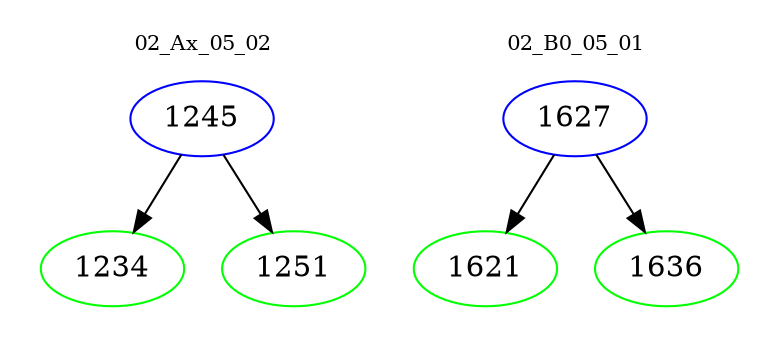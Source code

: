 digraph{
subgraph cluster_0 {
color = white
label = "02_Ax_05_02";
fontsize=10;
T0_1245 [label="1245", color="blue"]
T0_1245 -> T0_1234 [color="black"]
T0_1234 [label="1234", color="green"]
T0_1245 -> T0_1251 [color="black"]
T0_1251 [label="1251", color="green"]
}
subgraph cluster_1 {
color = white
label = "02_B0_05_01";
fontsize=10;
T1_1627 [label="1627", color="blue"]
T1_1627 -> T1_1621 [color="black"]
T1_1621 [label="1621", color="green"]
T1_1627 -> T1_1636 [color="black"]
T1_1636 [label="1636", color="green"]
}
}

